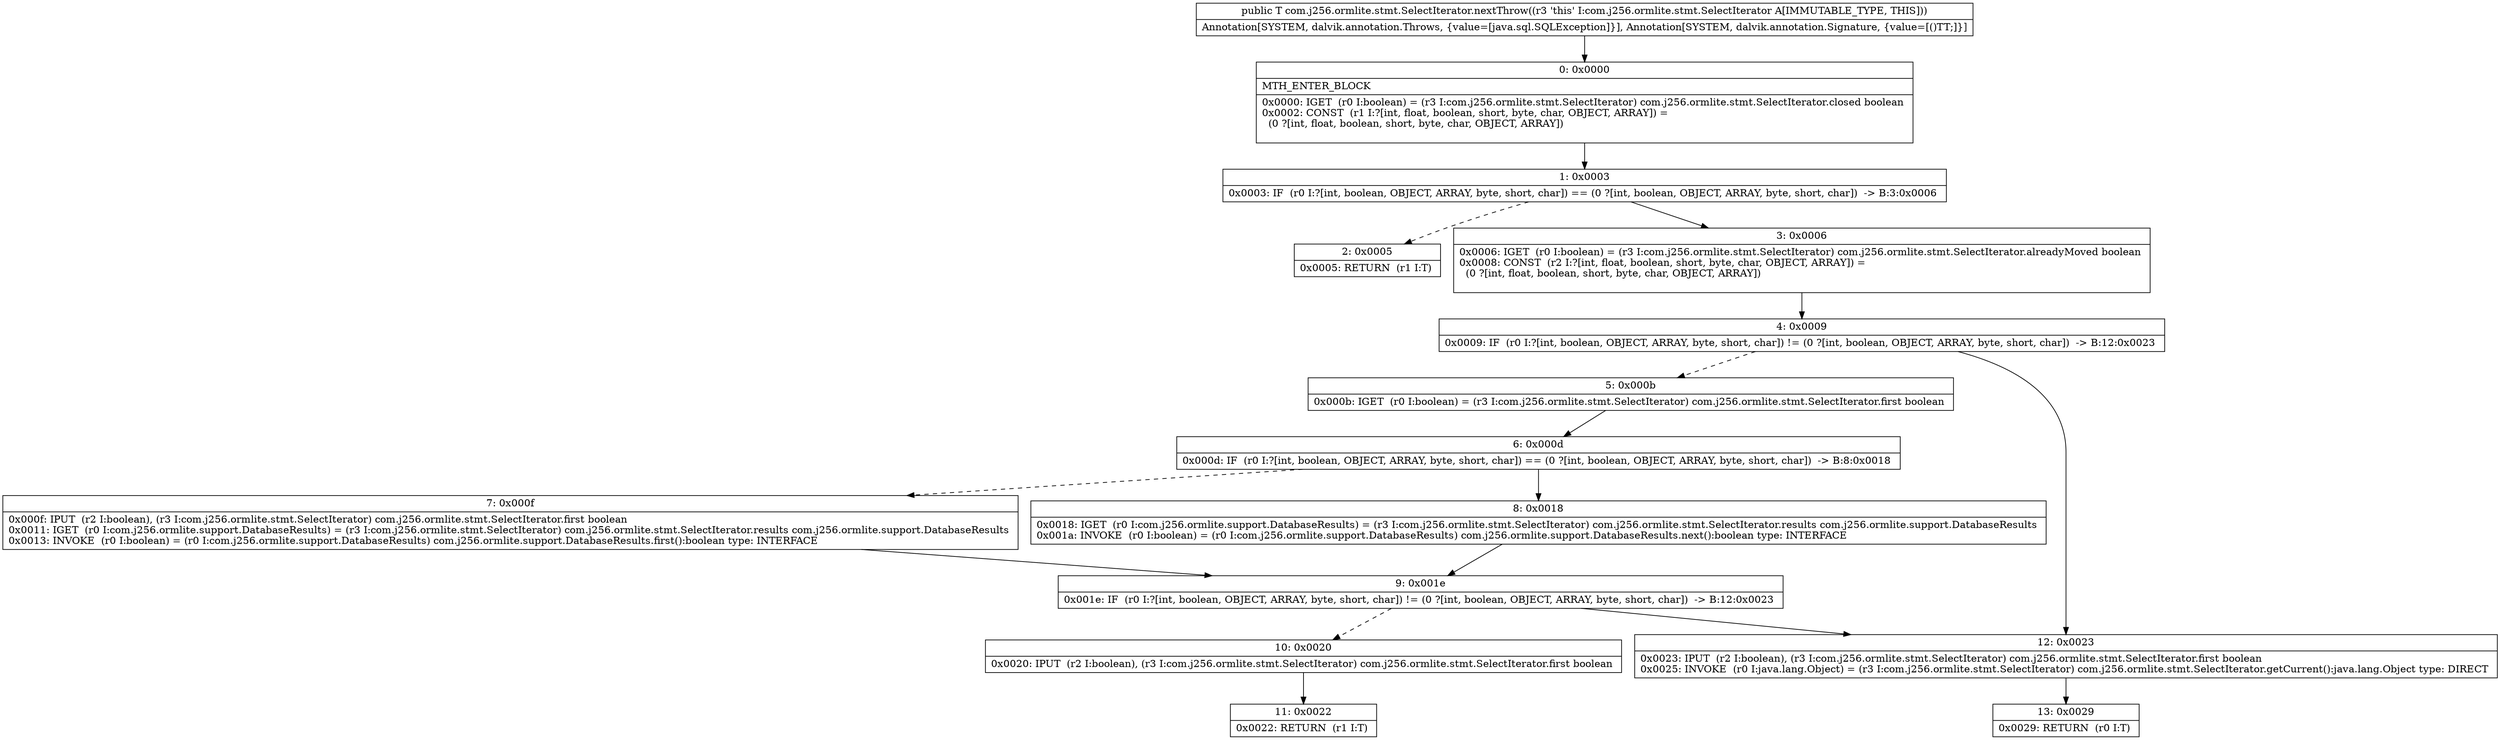 digraph "CFG forcom.j256.ormlite.stmt.SelectIterator.nextThrow()Ljava\/lang\/Object;" {
Node_0 [shape=record,label="{0\:\ 0x0000|MTH_ENTER_BLOCK\l|0x0000: IGET  (r0 I:boolean) = (r3 I:com.j256.ormlite.stmt.SelectIterator) com.j256.ormlite.stmt.SelectIterator.closed boolean \l0x0002: CONST  (r1 I:?[int, float, boolean, short, byte, char, OBJECT, ARRAY]) = \l  (0 ?[int, float, boolean, short, byte, char, OBJECT, ARRAY])\l \l}"];
Node_1 [shape=record,label="{1\:\ 0x0003|0x0003: IF  (r0 I:?[int, boolean, OBJECT, ARRAY, byte, short, char]) == (0 ?[int, boolean, OBJECT, ARRAY, byte, short, char])  \-\> B:3:0x0006 \l}"];
Node_2 [shape=record,label="{2\:\ 0x0005|0x0005: RETURN  (r1 I:T) \l}"];
Node_3 [shape=record,label="{3\:\ 0x0006|0x0006: IGET  (r0 I:boolean) = (r3 I:com.j256.ormlite.stmt.SelectIterator) com.j256.ormlite.stmt.SelectIterator.alreadyMoved boolean \l0x0008: CONST  (r2 I:?[int, float, boolean, short, byte, char, OBJECT, ARRAY]) = \l  (0 ?[int, float, boolean, short, byte, char, OBJECT, ARRAY])\l \l}"];
Node_4 [shape=record,label="{4\:\ 0x0009|0x0009: IF  (r0 I:?[int, boolean, OBJECT, ARRAY, byte, short, char]) != (0 ?[int, boolean, OBJECT, ARRAY, byte, short, char])  \-\> B:12:0x0023 \l}"];
Node_5 [shape=record,label="{5\:\ 0x000b|0x000b: IGET  (r0 I:boolean) = (r3 I:com.j256.ormlite.stmt.SelectIterator) com.j256.ormlite.stmt.SelectIterator.first boolean \l}"];
Node_6 [shape=record,label="{6\:\ 0x000d|0x000d: IF  (r0 I:?[int, boolean, OBJECT, ARRAY, byte, short, char]) == (0 ?[int, boolean, OBJECT, ARRAY, byte, short, char])  \-\> B:8:0x0018 \l}"];
Node_7 [shape=record,label="{7\:\ 0x000f|0x000f: IPUT  (r2 I:boolean), (r3 I:com.j256.ormlite.stmt.SelectIterator) com.j256.ormlite.stmt.SelectIterator.first boolean \l0x0011: IGET  (r0 I:com.j256.ormlite.support.DatabaseResults) = (r3 I:com.j256.ormlite.stmt.SelectIterator) com.j256.ormlite.stmt.SelectIterator.results com.j256.ormlite.support.DatabaseResults \l0x0013: INVOKE  (r0 I:boolean) = (r0 I:com.j256.ormlite.support.DatabaseResults) com.j256.ormlite.support.DatabaseResults.first():boolean type: INTERFACE \l}"];
Node_8 [shape=record,label="{8\:\ 0x0018|0x0018: IGET  (r0 I:com.j256.ormlite.support.DatabaseResults) = (r3 I:com.j256.ormlite.stmt.SelectIterator) com.j256.ormlite.stmt.SelectIterator.results com.j256.ormlite.support.DatabaseResults \l0x001a: INVOKE  (r0 I:boolean) = (r0 I:com.j256.ormlite.support.DatabaseResults) com.j256.ormlite.support.DatabaseResults.next():boolean type: INTERFACE \l}"];
Node_9 [shape=record,label="{9\:\ 0x001e|0x001e: IF  (r0 I:?[int, boolean, OBJECT, ARRAY, byte, short, char]) != (0 ?[int, boolean, OBJECT, ARRAY, byte, short, char])  \-\> B:12:0x0023 \l}"];
Node_10 [shape=record,label="{10\:\ 0x0020|0x0020: IPUT  (r2 I:boolean), (r3 I:com.j256.ormlite.stmt.SelectIterator) com.j256.ormlite.stmt.SelectIterator.first boolean \l}"];
Node_11 [shape=record,label="{11\:\ 0x0022|0x0022: RETURN  (r1 I:T) \l}"];
Node_12 [shape=record,label="{12\:\ 0x0023|0x0023: IPUT  (r2 I:boolean), (r3 I:com.j256.ormlite.stmt.SelectIterator) com.j256.ormlite.stmt.SelectIterator.first boolean \l0x0025: INVOKE  (r0 I:java.lang.Object) = (r3 I:com.j256.ormlite.stmt.SelectIterator) com.j256.ormlite.stmt.SelectIterator.getCurrent():java.lang.Object type: DIRECT \l}"];
Node_13 [shape=record,label="{13\:\ 0x0029|0x0029: RETURN  (r0 I:T) \l}"];
MethodNode[shape=record,label="{public T com.j256.ormlite.stmt.SelectIterator.nextThrow((r3 'this' I:com.j256.ormlite.stmt.SelectIterator A[IMMUTABLE_TYPE, THIS]))  | Annotation[SYSTEM, dalvik.annotation.Throws, \{value=[java.sql.SQLException]\}], Annotation[SYSTEM, dalvik.annotation.Signature, \{value=[()TT;]\}]\l}"];
MethodNode -> Node_0;
Node_0 -> Node_1;
Node_1 -> Node_2[style=dashed];
Node_1 -> Node_3;
Node_3 -> Node_4;
Node_4 -> Node_5[style=dashed];
Node_4 -> Node_12;
Node_5 -> Node_6;
Node_6 -> Node_7[style=dashed];
Node_6 -> Node_8;
Node_7 -> Node_9;
Node_8 -> Node_9;
Node_9 -> Node_10[style=dashed];
Node_9 -> Node_12;
Node_10 -> Node_11;
Node_12 -> Node_13;
}

